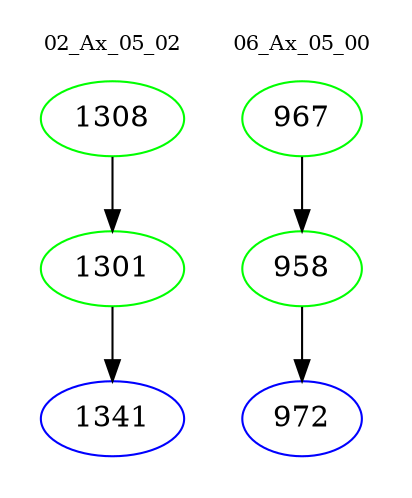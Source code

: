 digraph{
subgraph cluster_0 {
color = white
label = "02_Ax_05_02";
fontsize=10;
T0_1308 [label="1308", color="green"]
T0_1308 -> T0_1301 [color="black"]
T0_1301 [label="1301", color="green"]
T0_1301 -> T0_1341 [color="black"]
T0_1341 [label="1341", color="blue"]
}
subgraph cluster_1 {
color = white
label = "06_Ax_05_00";
fontsize=10;
T1_967 [label="967", color="green"]
T1_967 -> T1_958 [color="black"]
T1_958 [label="958", color="green"]
T1_958 -> T1_972 [color="black"]
T1_972 [label="972", color="blue"]
}
}
